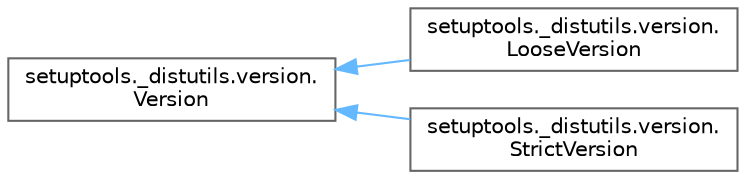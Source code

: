 digraph "Graphical Class Hierarchy"
{
 // LATEX_PDF_SIZE
  bgcolor="transparent";
  edge [fontname=Helvetica,fontsize=10,labelfontname=Helvetica,labelfontsize=10];
  node [fontname=Helvetica,fontsize=10,shape=box,height=0.2,width=0.4];
  rankdir="LR";
  Node0 [id="Node000000",label="setuptools._distutils.version.\lVersion",height=0.2,width=0.4,color="grey40", fillcolor="white", style="filled",URL="$classsetuptools_1_1__distutils_1_1version_1_1_version.html",tooltip=" "];
  Node0 -> Node1 [id="edge4172_Node000000_Node000001",dir="back",color="steelblue1",style="solid",tooltip=" "];
  Node1 [id="Node000001",label="setuptools._distutils.version.\lLooseVersion",height=0.2,width=0.4,color="grey40", fillcolor="white", style="filled",URL="$classsetuptools_1_1__distutils_1_1version_1_1_loose_version.html",tooltip=" "];
  Node0 -> Node2 [id="edge4173_Node000000_Node000002",dir="back",color="steelblue1",style="solid",tooltip=" "];
  Node2 [id="Node000002",label="setuptools._distutils.version.\lStrictVersion",height=0.2,width=0.4,color="grey40", fillcolor="white", style="filled",URL="$classsetuptools_1_1__distutils_1_1version_1_1_strict_version.html",tooltip=" "];
}
